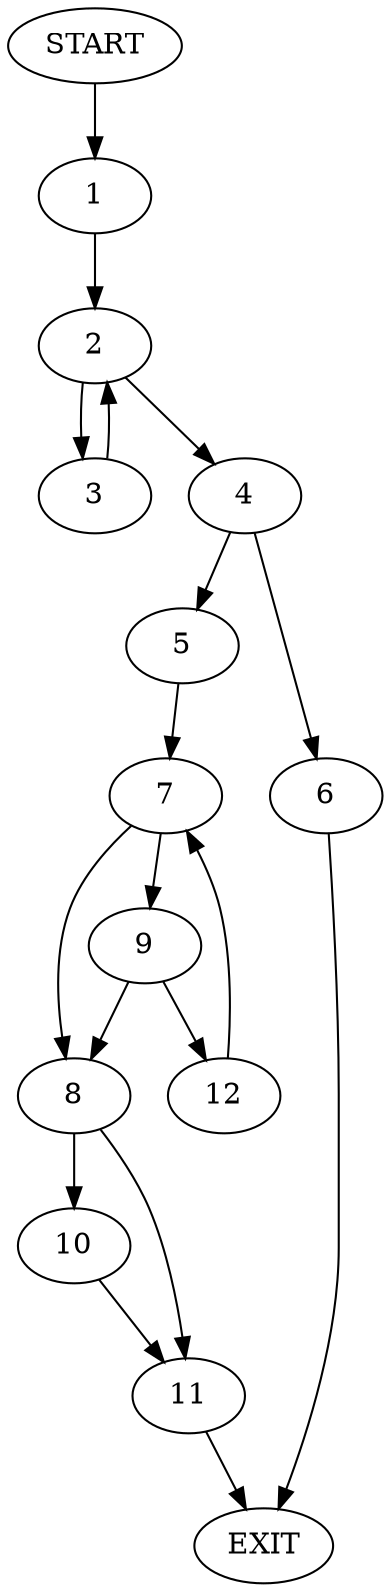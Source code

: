 digraph {
0 [label="START"]
13 [label="EXIT"]
0 -> 1
1 -> 2
2 -> 3
2 -> 4
4 -> 5
4 -> 6
3 -> 2
5 -> 7
6 -> 13
7 -> 8
7 -> 9
8 -> 10
8 -> 11
9 -> 8
9 -> 12
12 -> 7
10 -> 11
11 -> 13
}
